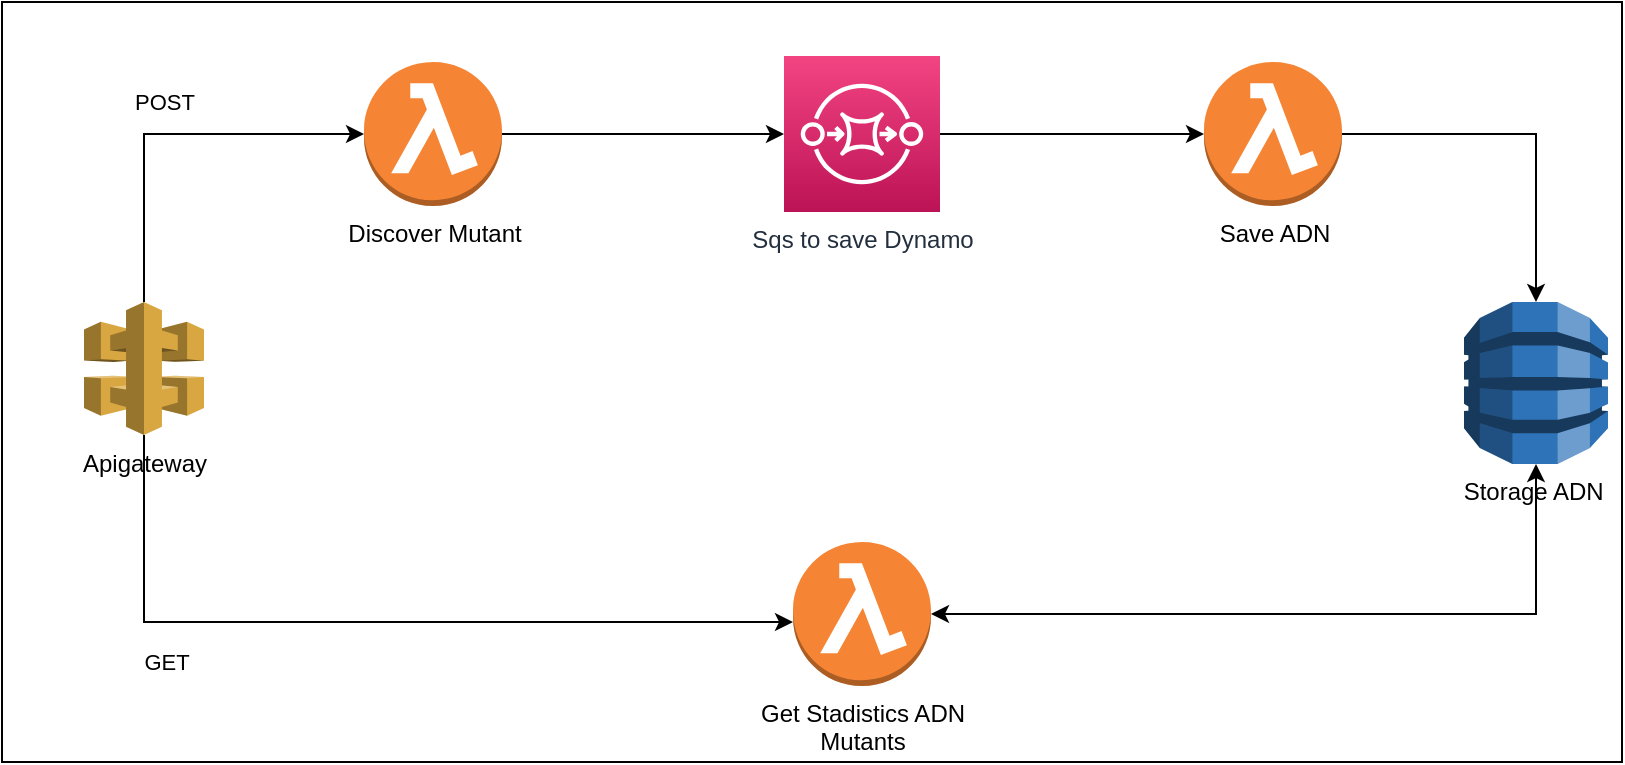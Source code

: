 <mxfile version="14.3.1" type="github"><diagram id="ABtO5EIC5bWsqoUHbXiE" name="Page-1"><mxGraphModel dx="1426" dy="914" grid="1" gridSize="10" guides="1" tooltips="1" connect="1" arrows="1" fold="1" page="1" pageScale="1" pageWidth="827" pageHeight="1169" math="0" shadow="0"><root><mxCell id="0"/><mxCell id="1" parent="0"/><mxCell id="QIKsp85mlr4RdP4AQZMU-2" value="" style="rounded=0;whiteSpace=wrap;html=1;" vertex="1" parent="1"><mxGeometry x="9" y="230" width="810" height="380" as="geometry"/></mxCell><mxCell id="QIKsp85mlr4RdP4AQZMU-5" style="edgeStyle=orthogonalEdgeStyle;rounded=0;orthogonalLoop=1;jettySize=auto;html=1;entryX=0;entryY=0.5;entryDx=0;entryDy=0;entryPerimeter=0;" edge="1" parent="1" source="XC7GoubBc9qKIFBL3Ict-1" target="QIKsp85mlr4RdP4AQZMU-4"><mxGeometry relative="1" as="geometry"><Array as="points"><mxPoint x="80" y="296"/></Array></mxGeometry></mxCell><mxCell id="QIKsp85mlr4RdP4AQZMU-14" value="POST" style="edgeLabel;html=1;align=center;verticalAlign=middle;resizable=0;points=[];" vertex="1" connectable="0" parent="QIKsp85mlr4RdP4AQZMU-5"><mxGeometry x="0.051" relative="1" as="geometry"><mxPoint x="-8" y="-16" as="offset"/></mxGeometry></mxCell><mxCell id="QIKsp85mlr4RdP4AQZMU-12" style="edgeStyle=orthogonalEdgeStyle;rounded=0;orthogonalLoop=1;jettySize=auto;html=1;" edge="1" parent="1" source="XC7GoubBc9qKIFBL3Ict-1" target="QIKsp85mlr4RdP4AQZMU-11"><mxGeometry relative="1" as="geometry"><Array as="points"><mxPoint x="80" y="540"/></Array></mxGeometry></mxCell><mxCell id="QIKsp85mlr4RdP4AQZMU-15" value="GET" style="edgeLabel;html=1;align=center;verticalAlign=middle;resizable=0;points=[];" vertex="1" connectable="0" parent="QIKsp85mlr4RdP4AQZMU-12"><mxGeometry x="-0.39" relative="1" as="geometry"><mxPoint x="-23.5" y="20" as="offset"/></mxGeometry></mxCell><mxCell id="XC7GoubBc9qKIFBL3Ict-1" value="Apigateway" style="outlineConnect=0;dashed=0;verticalLabelPosition=bottom;verticalAlign=top;align=center;html=1;shape=mxgraph.aws3.api_gateway;fillColor=#D9A741;gradientColor=none;" parent="1" vertex="1"><mxGeometry x="50" y="380" width="60" height="66.5" as="geometry"/></mxCell><mxCell id="QIKsp85mlr4RdP4AQZMU-8" style="edgeStyle=orthogonalEdgeStyle;rounded=0;orthogonalLoop=1;jettySize=auto;html=1;" edge="1" parent="1" source="QIKsp85mlr4RdP4AQZMU-3" target="QIKsp85mlr4RdP4AQZMU-7"><mxGeometry relative="1" as="geometry"/></mxCell><mxCell id="QIKsp85mlr4RdP4AQZMU-3" value="Sqs to save Dynamo" style="points=[[0,0,0],[0.25,0,0],[0.5,0,0],[0.75,0,0],[1,0,0],[0,1,0],[0.25,1,0],[0.5,1,0],[0.75,1,0],[1,1,0],[0,0.25,0],[0,0.5,0],[0,0.75,0],[1,0.25,0],[1,0.5,0],[1,0.75,0]];outlineConnect=0;fontColor=#232F3E;gradientColor=#F34482;gradientDirection=north;fillColor=#BC1356;strokeColor=#ffffff;dashed=0;verticalLabelPosition=bottom;verticalAlign=top;align=center;html=1;fontSize=12;fontStyle=0;aspect=fixed;shape=mxgraph.aws4.resourceIcon;resIcon=mxgraph.aws4.sqs;" vertex="1" parent="1"><mxGeometry x="400" y="257" width="78" height="78" as="geometry"/></mxCell><mxCell id="QIKsp85mlr4RdP4AQZMU-6" style="edgeStyle=orthogonalEdgeStyle;rounded=0;orthogonalLoop=1;jettySize=auto;html=1;" edge="1" parent="1" source="QIKsp85mlr4RdP4AQZMU-4" target="QIKsp85mlr4RdP4AQZMU-3"><mxGeometry relative="1" as="geometry"/></mxCell><mxCell id="QIKsp85mlr4RdP4AQZMU-4" value="Discover Mutant" style="outlineConnect=0;dashed=0;verticalLabelPosition=bottom;verticalAlign=top;align=center;html=1;shape=mxgraph.aws3.lambda_function;fillColor=#F58534;gradientColor=none;" vertex="1" parent="1"><mxGeometry x="190" y="260" width="69" height="72" as="geometry"/></mxCell><mxCell id="QIKsp85mlr4RdP4AQZMU-10" style="edgeStyle=orthogonalEdgeStyle;rounded=0;orthogonalLoop=1;jettySize=auto;html=1;" edge="1" parent="1" source="QIKsp85mlr4RdP4AQZMU-7" target="QIKsp85mlr4RdP4AQZMU-9"><mxGeometry relative="1" as="geometry"/></mxCell><mxCell id="QIKsp85mlr4RdP4AQZMU-7" value="Save ADN" style="outlineConnect=0;dashed=0;verticalLabelPosition=bottom;verticalAlign=top;align=center;html=1;shape=mxgraph.aws3.lambda_function;fillColor=#F58534;gradientColor=none;" vertex="1" parent="1"><mxGeometry x="610" y="260" width="69" height="72" as="geometry"/></mxCell><mxCell id="QIKsp85mlr4RdP4AQZMU-9" value="Storage ADN&amp;nbsp;" style="outlineConnect=0;dashed=0;verticalLabelPosition=bottom;verticalAlign=top;align=center;html=1;shape=mxgraph.aws3.dynamo_db;fillColor=#2E73B8;gradientColor=none;" vertex="1" parent="1"><mxGeometry x="740" y="380" width="72" height="81" as="geometry"/></mxCell><mxCell id="QIKsp85mlr4RdP4AQZMU-13" style="edgeStyle=orthogonalEdgeStyle;rounded=0;orthogonalLoop=1;jettySize=auto;html=1;startArrow=classic;startFill=1;" edge="1" parent="1" source="QIKsp85mlr4RdP4AQZMU-11" target="QIKsp85mlr4RdP4AQZMU-9"><mxGeometry relative="1" as="geometry"/></mxCell><mxCell id="QIKsp85mlr4RdP4AQZMU-11" value="Get Stadistics ADN &lt;br&gt;Mutants" style="outlineConnect=0;dashed=0;verticalLabelPosition=bottom;verticalAlign=top;align=center;html=1;shape=mxgraph.aws3.lambda_function;fillColor=#F58534;gradientColor=none;" vertex="1" parent="1"><mxGeometry x="404.5" y="500" width="69" height="72" as="geometry"/></mxCell></root></mxGraphModel></diagram></mxfile>